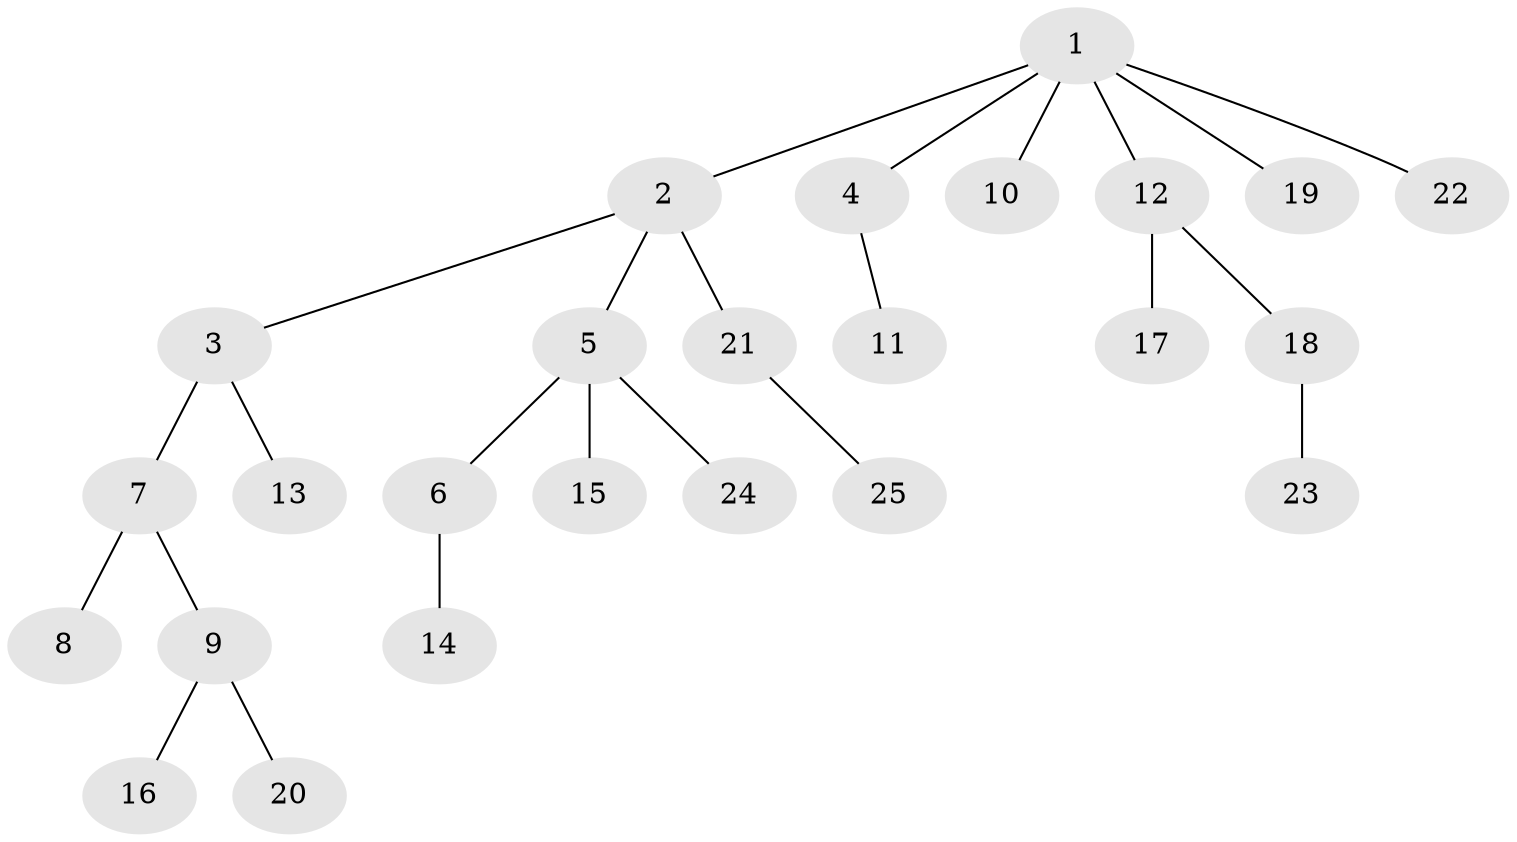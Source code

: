 // original degree distribution, {5: 0.06493506493506493, 4: 0.1038961038961039, 2: 0.23376623376623376, 1: 0.5324675324675324, 3: 0.05194805194805195, 6: 0.012987012987012988}
// Generated by graph-tools (version 1.1) at 2025/52/03/04/25 22:52:05]
// undirected, 25 vertices, 24 edges
graph export_dot {
  node [color=gray90,style=filled];
  1;
  2;
  3;
  4;
  5;
  6;
  7;
  8;
  9;
  10;
  11;
  12;
  13;
  14;
  15;
  16;
  17;
  18;
  19;
  20;
  21;
  22;
  23;
  24;
  25;
  1 -- 2 [weight=1.0];
  1 -- 4 [weight=1.0];
  1 -- 10 [weight=1.0];
  1 -- 12 [weight=1.0];
  1 -- 19 [weight=1.0];
  1 -- 22 [weight=1.0];
  2 -- 3 [weight=1.0];
  2 -- 5 [weight=1.0];
  2 -- 21 [weight=1.0];
  3 -- 7 [weight=2.0];
  3 -- 13 [weight=1.0];
  4 -- 11 [weight=1.0];
  5 -- 6 [weight=1.0];
  5 -- 15 [weight=1.0];
  5 -- 24 [weight=1.0];
  6 -- 14 [weight=1.0];
  7 -- 8 [weight=1.0];
  7 -- 9 [weight=1.0];
  9 -- 16 [weight=1.0];
  9 -- 20 [weight=1.0];
  12 -- 17 [weight=2.0];
  12 -- 18 [weight=1.0];
  18 -- 23 [weight=1.0];
  21 -- 25 [weight=1.0];
}
